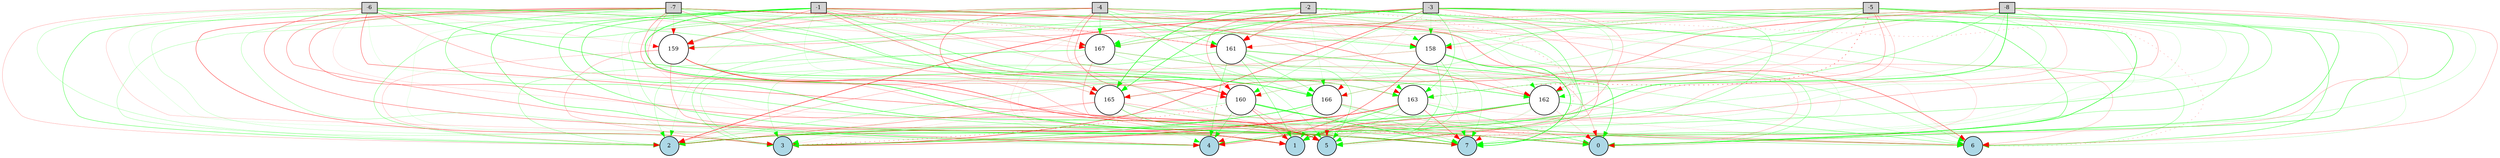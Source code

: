 digraph {
	node [fontsize=9 height=0.2 shape=circle width=0.2]
	-1 [fillcolor=lightgray shape=box style=filled]
	-2 [fillcolor=lightgray shape=box style=filled]
	-3 [fillcolor=lightgray shape=box style=filled]
	-4 [fillcolor=lightgray shape=box style=filled]
	-5 [fillcolor=lightgray shape=box style=filled]
	-6 [fillcolor=lightgray shape=box style=filled]
	-7 [fillcolor=lightgray shape=box style=filled]
	-8 [fillcolor=lightgray shape=box style=filled]
	0 [fillcolor=lightblue style=filled]
	1 [fillcolor=lightblue style=filled]
	2 [fillcolor=lightblue style=filled]
	3 [fillcolor=lightblue style=filled]
	4 [fillcolor=lightblue style=filled]
	5 [fillcolor=lightblue style=filled]
	6 [fillcolor=lightblue style=filled]
	7 [fillcolor=lightblue style=filled]
	160 [fillcolor=white style=filled]
	161 [fillcolor=white style=filled]
	162 [fillcolor=white style=filled]
	163 [fillcolor=white style=filled]
	165 [fillcolor=white style=filled]
	166 [fillcolor=white style=filled]
	167 [fillcolor=white style=filled]
	158 [fillcolor=white style=filled]
	159 [fillcolor=white style=filled]
	-1 -> 158 [color=green penwidth=0.1601074943607928 style=solid]
	-1 -> 159 [color=red penwidth=0.348032157058742 style=solid]
	-1 -> 160 [color=red penwidth=0.40312424849348916 style=solid]
	-1 -> 161 [color=red penwidth=0.2850887492889475 style=solid]
	-1 -> 162 [color=red penwidth=0.5193366789178679 style=solid]
	-1 -> 163 [color=red penwidth=0.28852005505647316 style=solid]
	-1 -> 165 [color=green penwidth=0.1435406325561512 style=solid]
	-1 -> 166 [color=green penwidth=0.48059801846456085 style=solid]
	-1 -> 167 [color=green penwidth=0.12541099237088757 style=solid]
	-2 -> 158 [color=green penwidth=0.16310654060325003 style=solid]
	-2 -> 159 [color=green penwidth=0.3839332803231682 style=solid]
	-2 -> 160 [color=red penwidth=0.35769293888081977 style=solid]
	-2 -> 161 [color=red penwidth=0.3393705095107544 style=solid]
	-2 -> 162 [color=green penwidth=0.10717943853954598 style=solid]
	-2 -> 163 [color=green penwidth=0.11568320525210221 style=solid]
	-2 -> 165 [color=green penwidth=0.7988078284265617 style=solid]
	-2 -> 166 [color=green penwidth=0.12458242618479984 style=solid]
	-2 -> 167 [color=green penwidth=0.1316236525391709 style=solid]
	-3 -> 158 [color=green penwidth=0.1457807124026505 style=solid]
	-3 -> 159 [color=green penwidth=0.3679236116933575 style=solid]
	-3 -> 160 [color=green penwidth=0.2858309195390428 style=solid]
	-3 -> 161 [color=red penwidth=0.3485719975217323 style=solid]
	-3 -> 162 [color=green penwidth=0.20101833814804698 style=solid]
	-3 -> 163 [color=green penwidth=0.36262923389129864 style=solid]
	-3 -> 165 [color=green penwidth=0.7049570284976986 style=solid]
	-3 -> 166 [color=red penwidth=0.1240833263913159 style=solid]
	-3 -> 167 [color=green penwidth=0.4588038289753519 style=solid]
	-4 -> 158 [color=red penwidth=0.1880840857170725 style=solid]
	-4 -> 159 [color=red penwidth=0.34277962071471046 style=solid]
	-4 -> 160 [color=red penwidth=0.415850924248764 style=solid]
	-4 -> 161 [color=green penwidth=0.33654434658743837 style=solid]
	-4 -> 162 [color=red penwidth=0.12468723171588232 style=solid]
	-4 -> 163 [color=red penwidth=0.14242680359118381 style=solid]
	-4 -> 165 [color=red penwidth=0.4612542217234652 style=solid]
	-4 -> 166 [color=green penwidth=0.30115653042731727 style=solid]
	-4 -> 167 [color=green penwidth=0.30143020810499244 style=solid]
	-5 -> 158 [color=green penwidth=0.4124865330910379 style=solid]
	-5 -> 159 [color=red penwidth=0.11795225937651861 style=solid]
	-5 -> 160 [color=green penwidth=0.21578758654913094 style=solid]
	-5 -> 161 [color=green penwidth=0.10849125396067814 style=solid]
	-5 -> 162 [color=red penwidth=0.32490595052894516 style=solid]
	-5 -> 163 [color=red penwidth=0.5499521156875533 style=dotted]
	-5 -> 165 [color=green penwidth=0.20742814783433305 style=solid]
	-5 -> 166 [color=green penwidth=0.31890798021996036 style=solid]
	-5 -> 167 [color=red penwidth=0.338366719937104 style=solid]
	-6 -> 158 [color=green penwidth=0.21254825711192787 style=solid]
	-6 -> 159 [color=red penwidth=0.11438538004755447 style=solid]
	-6 -> 160 [color=red penwidth=0.287712926836745 style=solid]
	-6 -> 161 [color=red penwidth=0.13100055398363428 style=solid]
	-6 -> 162 [color=green penwidth=0.5083313258723654 style=solid]
	-6 -> 163 [color=green penwidth=0.374890256505346 style=solid]
	-6 -> 165 [color=green penwidth=0.11092184586277191 style=solid]
	-6 -> 166 [color=green penwidth=0.5711583336202131 style=solid]
	-6 -> 167 [color=red penwidth=0.16301518156343825 style=solid]
	-7 -> 158 [color=green penwidth=0.24615281822299806 style=solid]
	-7 -> 159 [color=red penwidth=0.13196993893154246 style=solid]
	-7 -> 160 [color=red penwidth=0.316998385791775 style=solid]
	-7 -> 161 [color=red penwidth=0.2924195647730373 style=dotted]
	-7 -> 162 [color=green penwidth=0.15173715048028935 style=solid]
	-7 -> 163 [color=green penwidth=0.20449407348005455 style=solid]
	-7 -> 165 [color=red penwidth=0.26411264147695357 style=solid]
	-7 -> 166 [color=green penwidth=0.3588090020767052 style=solid]
	-7 -> 167 [color=red penwidth=0.15849749711537123 style=solid]
	-8 -> 158 [color=red penwidth=0.14220706571287528 style=solid]
	-8 -> 159 [color=red penwidth=0.19946463657102986 style=solid]
	-8 -> 160 [color=red penwidth=0.15624678233599648 style=solid]
	-8 -> 161 [color=red penwidth=0.21548527494244354 style=solid]
	-8 -> 162 [color=green penwidth=0.17460381611842823 style=solid]
	-8 -> 163 [color=green penwidth=0.3716835320512881 style=solid]
	-8 -> 165 [color=red penwidth=0.4566931973714071 style=solid]
	-8 -> 166 [color=red penwidth=0.1619901425457111 style=solid]
	-8 -> 167 [color=green penwidth=0.2817723510315958 style=solid]
	158 -> 0 [color=red penwidth=0.21409272435023977 style=solid]
	158 -> 1 [color=green penwidth=0.4097700287642836 style=solid]
	158 -> 2 [color=red penwidth=0.24267021945819076 style=solid]
	158 -> 3 [color=green penwidth=0.11305874592906606 style=solid]
	158 -> 4 [color=red penwidth=0.5341392159239577 style=solid]
	158 -> 5 [color=green penwidth=0.35492867090718727 style=solid]
	158 -> 6 [color=green penwidth=0.27814129430376755 style=solid]
	158 -> 7 [color=green penwidth=0.8160443776350735 style=solid]
	159 -> 0 [color=green penwidth=0.2587723717014993 style=solid]
	159 -> 1 [color=red penwidth=0.23155991861127756 style=solid]
	159 -> 2 [color=red penwidth=0.18477011257515785 style=solid]
	159 -> 3 [color=red penwidth=0.23951368249182825 style=solid]
	159 -> 4 [color=red penwidth=0.33255348826092546 style=solid]
	159 -> 5 [color=red penwidth=0.633217886929452 style=solid]
	159 -> 7 [color=red penwidth=0.28883934137670253 style=solid]
	160 -> 0 [color=green penwidth=0.3635223345402461 style=solid]
	160 -> 1 [color=red penwidth=0.43502054944032165 style=solid]
	160 -> 2 [color=green penwidth=0.24087192752606895 style=solid]
	160 -> 3 [color=red penwidth=0.38921791806178574 style=dotted]
	160 -> 4 [color=green penwidth=0.3707903119824303 style=solid]
	160 -> 5 [color=red penwidth=0.2704328753822222 style=solid]
	160 -> 6 [color=green penwidth=0.3344081787513389 style=solid]
	160 -> 7 [color=green penwidth=0.7686342929591736 style=solid]
	161 -> 0 [color=green penwidth=0.5805290821571492 style=solid]
	161 -> 1 [color=green penwidth=0.39974073659317044 style=solid]
	161 -> 2 [color=green penwidth=0.2451208130059422 style=solid]
	161 -> 3 [color=green penwidth=0.22581500712366878 style=solid]
	161 -> 4 [color=green penwidth=0.36361573455739904 style=solid]
	161 -> 5 [color=green penwidth=0.3706488160246658 style=solid]
	161 -> 6 [color=red penwidth=0.10041715146705153 style=solid]
	161 -> 7 [color=green penwidth=0.2453553158284308 style=solid]
	162 -> 0 [color=red penwidth=0.16212122763233322 style=solid]
	162 -> 1 [color=red penwidth=0.6249793429046309 style=solid]
	162 -> 2 [color=green penwidth=0.5473937157513884 style=solid]
	162 -> 3 [color=green penwidth=0.32954688662611187 style=solid]
	162 -> 4 [color=green penwidth=0.38476992116140907 style=solid]
	162 -> 5 [color=green penwidth=0.16105279803194616 style=solid]
	162 -> 6 [color=green penwidth=0.38690022090878085 style=solid]
	162 -> 7 [color=red penwidth=0.10195271822970228 style=solid]
	163 -> 0 [color=green penwidth=0.45873418326672255 style=solid]
	163 -> 1 [color=green penwidth=0.5125841498755783 style=solid]
	163 -> 2 [color=red penwidth=0.6711357385284926 style=solid]
	163 -> 3 [color=red penwidth=0.5181679639240511 style=solid]
	163 -> 4 [color=green penwidth=0.26828391530197293 style=solid]
	163 -> 5 [color=green penwidth=0.23927135828734344 style=solid]
	163 -> 6 [color=red penwidth=0.11369627464738746 style=solid]
	163 -> 7 [color=red penwidth=0.4576755897213074 style=solid]
	165 -> 0 [color=red penwidth=0.11891256248910359 style=solid]
	165 -> 1 [color=red penwidth=0.135617891319889 style=solid]
	165 -> 2 [color=red penwidth=0.374587984119067 style=solid]
	165 -> 3 [color=red penwidth=0.11228879879739748 style=solid]
	165 -> 4 [color=green penwidth=0.10470719058025295 style=solid]
	165 -> 5 [color=green penwidth=0.4082033698910792 style=solid]
	165 -> 6 [color=red penwidth=0.26868340628429754 style=solid]
	165 -> 7 [color=green penwidth=0.2736123117704813 style=solid]
	166 -> 0 [color=red penwidth=0.23435003810728938 style=solid]
	166 -> 1 [color=green penwidth=0.1341487495405438 style=solid]
	166 -> 2 [color=green penwidth=0.37508204870622475 style=solid]
	166 -> 3 [color=green penwidth=0.586442935207457 style=solid]
	166 -> 4 [color=red penwidth=0.17294184068096363 style=solid]
	166 -> 5 [color=red penwidth=0.13342659812068602 style=solid]
	166 -> 6 [color=green penwidth=0.32743154934960517 style=solid]
	166 -> 7 [color=green penwidth=0.2718060626629488 style=solid]
	167 -> 0 [color=red penwidth=0.24078264048265693 style=solid]
	167 -> 1 [color=red penwidth=0.3125641199652175 style=solid]
	167 -> 2 [color=green penwidth=0.2899561920432059 style=solid]
	167 -> 3 [color=green penwidth=0.25154165073275425 style=solid]
	167 -> 4 [color=red penwidth=0.10454344326921805 style=solid]
	167 -> 5 [color=green penwidth=0.2412304967333334 style=solid]
	167 -> 6 [color=green penwidth=0.2400698428978749 style=solid]
	167 -> 7 [color=green penwidth=0.1348377209579102 style=solid]
	-1 -> 0 [color=green penwidth=0.326216258064761 style=solid]
	-1 -> 1 [color=green penwidth=0.5025120688916135 style=solid]
	-1 -> 2 [color=green penwidth=0.2344777611767992 style=solid]
	-1 -> 3 [color=green penwidth=0.10626762754899632 style=solid]
	-1 -> 4 [color=green penwidth=0.5343641519531463 style=solid]
	-1 -> 5 [color=green penwidth=0.6140345341168314 style=solid]
	-1 -> 6 [color=red penwidth=0.20946587567644265 style=solid]
	-1 -> 7 [color=green penwidth=0.7988551297386094 style=solid]
	-2 -> 0 [color=green penwidth=0.5130339472022127 style=solid]
	-2 -> 1 [color=red penwidth=0.3282929309906577 style=dotted]
	-2 -> 2 [color=green penwidth=0.13598723658622303 style=solid]
	-2 -> 3 [color=green penwidth=0.3275589584077968 style=solid]
	-2 -> 4 [color=red penwidth=0.10192389632080162 style=solid]
	-2 -> 5 [color=green penwidth=0.49359298389256856 style=solid]
	-2 -> 6 [color=red penwidth=0.25029585560648215 style=dotted]
	-2 -> 7 [color=green penwidth=0.14089235801103644 style=solid]
	-3 -> 0 [color=green penwidth=0.7427109602417644 style=solid]
	-3 -> 1 [color=green penwidth=0.34559130491312073 style=solid]
	-3 -> 2 [color=red penwidth=0.7111779300135048 style=solid]
	-3 -> 3 [color=red penwidth=0.6126518784592341 style=solid]
	-3 -> 4 [color=red penwidth=0.27883245898412967 style=solid]
	-3 -> 5 [color=red penwidth=0.3488908205773758 style=solid]
	-3 -> 6 [color=green penwidth=0.4618023558380603 style=solid]
	-3 -> 7 [color=green penwidth=0.14128468772140784 style=solid]
	-4 -> 0 [color=red penwidth=0.1633989362499409 style=solid]
	-4 -> 1 [color=red penwidth=0.10927471089096534 style=solid]
	-4 -> 2 [color=green penwidth=0.35947919422306607 style=solid]
	-4 -> 3 [color=green penwidth=0.10532117796853809 style=solid]
	-4 -> 4 [color=green penwidth=0.247298899935618 style=solid]
	-4 -> 5 [color=red penwidth=0.22200566420767565 style=solid]
	-4 -> 6 [color=green penwidth=0.3118100738437573 style=solid]
	-4 -> 7 [color=green penwidth=0.2610941937684975 style=solid]
	-5 -> 0 [color=green penwidth=0.5399062341750189 style=solid]
	-5 -> 1 [color=red penwidth=0.29047297217382506 style=solid]
	-5 -> 2 [color=green penwidth=0.28510424755251995 style=solid]
	-5 -> 3 [color=red penwidth=0.2274367807518257 style=solid]
	-5 -> 4 [color=green penwidth=0.22947736693276963 style=solid]
	-5 -> 5 [color=green penwidth=0.14692949581633513 style=solid]
	-5 -> 6 [color=green penwidth=0.17053633029087534 style=solid]
	-5 -> 7 [color=green penwidth=0.33972094591687513 style=solid]
	-6 -> 0 [color=red penwidth=0.12583667416134833 style=solid]
	-6 -> 1 [color=green penwidth=0.10996429199678474 style=solid]
	-6 -> 2 [color=red penwidth=0.21341714145186275 style=solid]
	-6 -> 3 [color=green penwidth=0.21251689728140338 style=solid]
	-6 -> 4 [color=red penwidth=0.16958253436892667 style=solid]
	-6 -> 5 [color=green penwidth=0.177121393812063 style=solid]
	-6 -> 6 [color=red penwidth=0.4543780547975713 style=solid]
	-6 -> 7 [color=red penwidth=0.42213406594862435 style=solid]
	-7 -> 0 [color=red penwidth=0.37887215177273004 style=solid]
	-7 -> 1 [color=red penwidth=0.3798028605912631 style=solid]
	-7 -> 2 [color=green penwidth=0.4680669848675395 style=solid]
	-7 -> 3 [color=red penwidth=0.5040543951390268 style=solid]
	-7 -> 4 [color=green penwidth=0.23712040175238605 style=solid]
	-7 -> 5 [color=red penwidth=0.4213161367181213 style=solid]
	-7 -> 6 [color=red penwidth=0.5241774319462039 style=solid]
	-7 -> 7 [color=green penwidth=0.43929119566143815 style=solid]
	-8 -> 0 [color=green penwidth=0.20438543040597246 style=solid]
	-8 -> 1 [color=green penwidth=0.36693167080835287 style=solid]
	-8 -> 2 [color=green penwidth=0.7868250226215948 style=solid]
	-8 -> 3 [color=red penwidth=0.214510195668833 style=solid]
	-8 -> 4 [color=green penwidth=0.14627709022836283 style=solid]
	-8 -> 5 [color=red penwidth=0.23940453477428222 style=solid]
	-8 -> 6 [color=red penwidth=0.2556872020779545 style=solid]
	-8 -> 7 [color=green penwidth=0.5239411637734108 style=solid]
	161 -> 166 [color=green penwidth=0.39315293462696677 style=solid]
}
